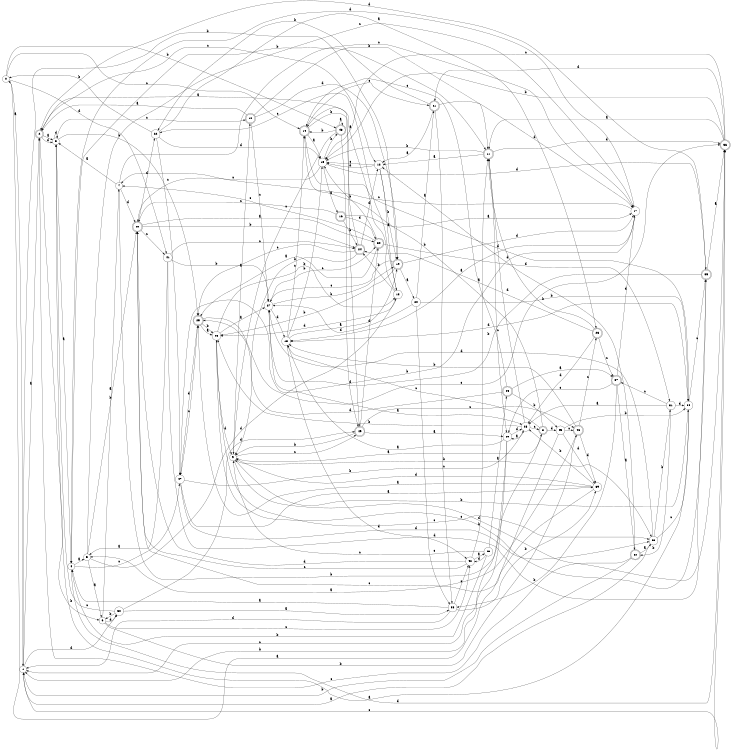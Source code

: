 digraph n41_7 {
__start0 [label="" shape="none"];

rankdir=LR;
size="8,5";

s0 [style="filled", color="black", fillcolor="white" shape="circle", label="0"];
s1 [style="filled", color="black", fillcolor="white" shape="circle", label="1"];
s2 [style="rounded,filled", color="black", fillcolor="white" shape="doublecircle", label="2"];
s3 [style="filled", color="black", fillcolor="white" shape="circle", label="3"];
s4 [style="filled", color="black", fillcolor="white" shape="circle", label="4"];
s5 [style="filled", color="black", fillcolor="white" shape="circle", label="5"];
s6 [style="filled", color="black", fillcolor="white" shape="circle", label="6"];
s7 [style="filled", color="black", fillcolor="white" shape="circle", label="7"];
s8 [style="rounded,filled", color="black", fillcolor="white" shape="doublecircle", label="8"];
s9 [style="filled", color="black", fillcolor="white" shape="circle", label="9"];
s10 [style="rounded,filled", color="black", fillcolor="white" shape="doublecircle", label="10"];
s11 [style="rounded,filled", color="black", fillcolor="white" shape="doublecircle", label="11"];
s12 [style="filled", color="black", fillcolor="white" shape="circle", label="12"];
s13 [style="filled", color="black", fillcolor="white" shape="circle", label="13"];
s14 [style="rounded,filled", color="black", fillcolor="white" shape="doublecircle", label="14"];
s15 [style="filled", color="black", fillcolor="white" shape="circle", label="15"];
s16 [style="rounded,filled", color="black", fillcolor="white" shape="doublecircle", label="16"];
s17 [style="filled", color="black", fillcolor="white" shape="circle", label="17"];
s18 [style="filled", color="black", fillcolor="white" shape="circle", label="18"];
s19 [style="rounded,filled", color="black", fillcolor="white" shape="doublecircle", label="19"];
s20 [style="filled", color="black", fillcolor="white" shape="circle", label="20"];
s21 [style="rounded,filled", color="black", fillcolor="white" shape="doublecircle", label="21"];
s22 [style="filled", color="black", fillcolor="white" shape="circle", label="22"];
s23 [style="rounded,filled", color="black", fillcolor="white" shape="doublecircle", label="23"];
s24 [style="rounded,filled", color="black", fillcolor="white" shape="doublecircle", label="24"];
s25 [style="rounded,filled", color="black", fillcolor="white" shape="doublecircle", label="25"];
s26 [style="filled", color="black", fillcolor="white" shape="circle", label="26"];
s27 [style="filled", color="black", fillcolor="white" shape="circle", label="27"];
s28 [style="filled", color="black", fillcolor="white" shape="circle", label="28"];
s29 [style="filled", color="black", fillcolor="white" shape="circle", label="29"];
s30 [style="rounded,filled", color="black", fillcolor="white" shape="doublecircle", label="30"];
s31 [style="filled", color="black", fillcolor="white" shape="circle", label="31"];
s32 [style="rounded,filled", color="black", fillcolor="white" shape="doublecircle", label="32"];
s33 [style="filled", color="black", fillcolor="white" shape="circle", label="33"];
s34 [style="filled", color="black", fillcolor="white" shape="circle", label="34"];
s35 [style="rounded,filled", color="black", fillcolor="white" shape="doublecircle", label="35"];
s36 [style="rounded,filled", color="black", fillcolor="white" shape="doublecircle", label="36"];
s37 [style="rounded,filled", color="black", fillcolor="white" shape="doublecircle", label="37"];
s38 [style="filled", color="black", fillcolor="white" shape="circle", label="38"];
s39 [style="filled", color="black", fillcolor="white" shape="circle", label="39"];
s40 [style="rounded,filled", color="black", fillcolor="white" shape="doublecircle", label="40"];
s41 [style="filled", color="black", fillcolor="white" shape="circle", label="41"];
s42 [style="filled", color="black", fillcolor="white" shape="circle", label="42"];
s43 [style="filled", color="black", fillcolor="white" shape="circle", label="43"];
s44 [style="rounded,filled", color="black", fillcolor="white" shape="doublecircle", label="44"];
s45 [style="filled", color="black", fillcolor="white" shape="circle", label="45"];
s46 [style="rounded,filled", color="black", fillcolor="white" shape="doublecircle", label="46"];
s47 [style="filled", color="black", fillcolor="white" shape="circle", label="47"];
s48 [style="rounded,filled", color="black", fillcolor="white" shape="doublecircle", label="48"];
s49 [style="rounded,filled", color="black", fillcolor="white" shape="doublecircle", label="49"];
s50 [style="filled", color="black", fillcolor="white" shape="circle", label="50"];
s0 -> s1 [label="a"];
s0 -> s48 [label="b"];
s0 -> s14 [label="c"];
s0 -> s41 [label="d"];
s1 -> s2 [label="a"];
s1 -> s19 [label="b"];
s1 -> s36 [label="c"];
s1 -> s50 [label="d"];
s2 -> s3 [label="a"];
s2 -> s6 [label="b"];
s2 -> s12 [label="c"];
s2 -> s3 [label="d"];
s3 -> s4 [label="a"];
s3 -> s25 [label="b"];
s3 -> s10 [label="c"];
s3 -> s3 [label="d"];
s4 -> s5 [label="a"];
s4 -> s11 [label="b"];
s4 -> s47 [label="c"];
s4 -> s36 [label="d"];
s5 -> s6 [label="a"];
s5 -> s40 [label="b"];
s5 -> s17 [label="c"];
s5 -> s13 [label="d"];
s6 -> s7 [label="a"];
s6 -> s46 [label="b"];
s6 -> s42 [label="c"];
s6 -> s50 [label="d"];
s7 -> s3 [label="a"];
s7 -> s8 [label="b"];
s7 -> s17 [label="c"];
s7 -> s40 [label="d"];
s8 -> s9 [label="a"];
s8 -> s14 [label="b"];
s8 -> s18 [label="c"];
s8 -> s45 [label="d"];
s9 -> s10 [label="a"];
s9 -> s33 [label="b"];
s9 -> s49 [label="c"];
s9 -> s36 [label="d"];
s10 -> s2 [label="a"];
s10 -> s11 [label="b"];
s10 -> s27 [label="c"];
s10 -> s19 [label="d"];
s11 -> s12 [label="a"];
s11 -> s15 [label="b"];
s11 -> s29 [label="c"];
s11 -> s36 [label="d"];
s12 -> s13 [label="a"];
s12 -> s19 [label="b"];
s12 -> s15 [label="c"];
s12 -> s15 [label="d"];
s13 -> s14 [label="a"];
s13 -> s24 [label="b"];
s13 -> s22 [label="c"];
s13 -> s26 [label="d"];
s14 -> s15 [label="a"];
s14 -> s49 [label="b"];
s14 -> s21 [label="c"];
s14 -> s34 [label="d"];
s15 -> s16 [label="a"];
s15 -> s48 [label="b"];
s15 -> s40 [label="c"];
s15 -> s35 [label="d"];
s16 -> s17 [label="a"];
s16 -> s24 [label="b"];
s16 -> s40 [label="c"];
s16 -> s30 [label="d"];
s17 -> s18 [label="a"];
s17 -> s47 [label="b"];
s17 -> s7 [label="c"];
s17 -> s4 [label="d"];
s18 -> s19 [label="a"];
s18 -> s15 [label="b"];
s18 -> s14 [label="c"];
s18 -> s42 [label="d"];
s19 -> s20 [label="a"];
s19 -> s26 [label="b"];
s19 -> s27 [label="c"];
s19 -> s17 [label="d"];
s20 -> s21 [label="a"];
s20 -> s34 [label="b"];
s20 -> s38 [label="c"];
s20 -> s27 [label="d"];
s21 -> s12 [label="a"];
s21 -> s22 [label="b"];
s21 -> s38 [label="c"];
s21 -> s17 [label="d"];
s22 -> s23 [label="a"];
s22 -> s0 [label="b"];
s22 -> s47 [label="c"];
s22 -> s15 [label="d"];
s23 -> s24 [label="a"];
s23 -> s11 [label="b"];
s23 -> s37 [label="c"];
s23 -> s28 [label="d"];
s24 -> s2 [label="a"];
s24 -> s9 [label="b"];
s24 -> s25 [label="c"];
s24 -> s12 [label="d"];
s25 -> s26 [label="a"];
s25 -> s26 [label="b"];
s25 -> s36 [label="c"];
s25 -> s47 [label="d"];
s26 -> s27 [label="a"];
s26 -> s13 [label="b"];
s26 -> s33 [label="c"];
s26 -> s9 [label="d"];
s27 -> s28 [label="a"];
s27 -> s19 [label="b"];
s27 -> s30 [label="c"];
s27 -> s18 [label="d"];
s28 -> s29 [label="a"];
s28 -> s26 [label="b"];
s28 -> s8 [label="c"];
s28 -> s11 [label="d"];
s29 -> s18 [label="a"];
s29 -> s1 [label="b"];
s29 -> s1 [label="c"];
s29 -> s28 [label="d"];
s30 -> s25 [label="a"];
s30 -> s15 [label="b"];
s30 -> s7 [label="c"];
s30 -> s31 [label="d"];
s31 -> s28 [label="a"];
s31 -> s32 [label="b"];
s31 -> s37 [label="c"];
s31 -> s34 [label="d"];
s32 -> s33 [label="a"];
s32 -> s1 [label="b"];
s32 -> s2 [label="c"];
s32 -> s12 [label="d"];
s33 -> s1 [label="a"];
s33 -> s31 [label="b"];
s33 -> s34 [label="c"];
s33 -> s27 [label="d"];
s34 -> s3 [label="a"];
s34 -> s9 [label="b"];
s34 -> s35 [label="c"];
s34 -> s18 [label="d"];
s35 -> s36 [label="a"];
s35 -> s27 [label="b"];
s35 -> s26 [label="c"];
s35 -> s2 [label="d"];
s36 -> s11 [label="a"];
s36 -> s15 [label="b"];
s36 -> s15 [label="c"];
s36 -> s21 [label="d"];
s37 -> s32 [label="a"];
s37 -> s38 [label="b"];
s37 -> s29 [label="c"];
s37 -> s17 [label="d"];
s38 -> s4 [label="a"];
s38 -> s39 [label="b"];
s38 -> s42 [label="c"];
s38 -> s1 [label="d"];
s39 -> s25 [label="a"];
s39 -> s28 [label="b"];
s39 -> s40 [label="c"];
s39 -> s9 [label="d"];
s40 -> s30 [label="a"];
s40 -> s24 [label="b"];
s40 -> s41 [label="c"];
s40 -> s22 [label="d"];
s41 -> s5 [label="a"];
s41 -> s27 [label="b"];
s41 -> s24 [label="c"];
s41 -> s35 [label="d"];
s42 -> s43 [label="a"];
s42 -> s11 [label="b"];
s42 -> s40 [label="c"];
s42 -> s40 [label="d"];
s43 -> s44 [label="a"];
s43 -> s4 [label="b"];
s43 -> s9 [label="c"];
s43 -> s42 [label="d"];
s44 -> s37 [label="a"];
s44 -> s45 [label="b"];
s44 -> s14 [label="c"];
s44 -> s25 [label="d"];
s45 -> s0 [label="a"];
s45 -> s34 [label="b"];
s45 -> s46 [label="c"];
s45 -> s39 [label="d"];
s46 -> s5 [label="a"];
s46 -> s18 [label="b"];
s46 -> s23 [label="c"];
s46 -> s39 [label="d"];
s47 -> s39 [label="a"];
s47 -> s28 [label="b"];
s47 -> s25 [label="c"];
s47 -> s33 [label="d"];
s48 -> s48 [label="a"];
s48 -> s14 [label="b"];
s48 -> s9 [label="c"];
s48 -> s49 [label="d"];
s49 -> s29 [label="a"];
s49 -> s9 [label="b"];
s49 -> s46 [label="c"];
s49 -> s30 [label="d"];
s50 -> s38 [label="a"];
s50 -> s6 [label="b"];
s50 -> s3 [label="c"];
s50 -> s49 [label="d"];

}